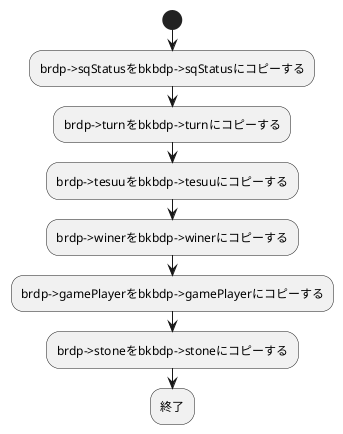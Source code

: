 @startuml backupBoard
start
  :brdp->sqStatusをbkbdp->sqStatusにコピーする;
  :brdp->turnをbkbdp->turnにコピーする;
  :brdp->tesuuをbkbdp->tesuuにコピーする;
  :brdp->winerをbkbdp->winerにコピーする;
  :brdp->gamePlayerをbkbdp->gamePlayerにコピーする;
  :brdp->stoneをbkbdp->stoneにコピーする;
  :終了;

@enduml